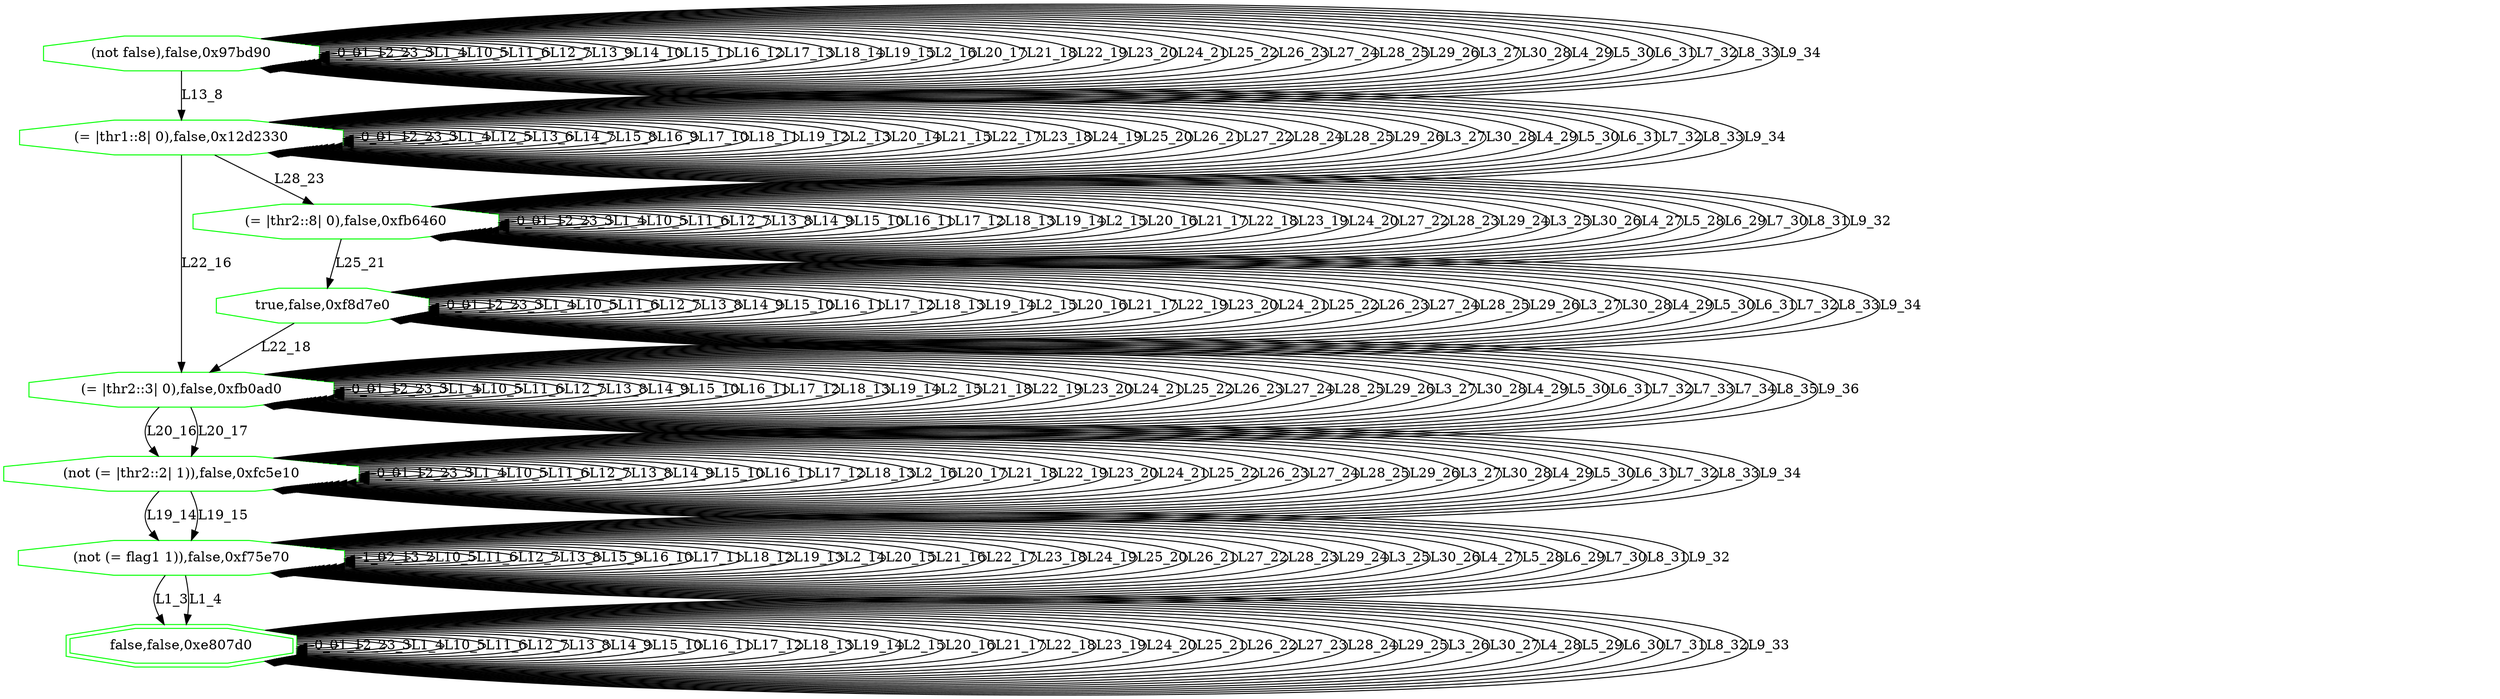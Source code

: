 digraph G {
0[label="(not false),false,0x97bd90", color=green,shape=octagon];
1[label="(= |thr1::8| 0),false,0x12d2330", color=green,shape=octagon];
2[label="(= |thr2::3| 0),false,0xfb0ad0", color=green,shape=octagon];
3[label="(not (= |thr2::2| 1)),false,0xfc5e10", color=green,shape=octagon];
4[label="(not (= flag1 1)),false,0xf75e70", color=green,shape=octagon];
5[label="false,false,0xe807d0", color=green,shape=doubleoctagon];
6[label="(= |thr2::8| 0),false,0xfb6460", color=green,shape=octagon];
7[label="true,false,0xf8d7e0", color=green,shape=octagon];
0->0 [label="0_0"];
0->0 [label="1_1"];
0->0 [label="2_2"];
0->0 [label="3_3"];
0->0 [label="L1_4"];
0->0 [label="L10_5"];
0->0 [label="L11_6"];
0->0 [label="L12_7"];
0->1 [label="L13_8"];
0->0 [label="L13_9"];
0->0 [label="L14_10"];
0->0 [label="L15_11"];
0->0 [label="L16_12"];
0->0 [label="L17_13"];
0->0 [label="L18_14"];
0->0 [label="L19_15"];
0->0 [label="L2_16"];
0->0 [label="L20_17"];
0->0 [label="L21_18"];
0->0 [label="L22_19"];
0->0 [label="L23_20"];
0->0 [label="L24_21"];
0->0 [label="L25_22"];
0->0 [label="L26_23"];
0->0 [label="L27_24"];
0->0 [label="L28_25"];
0->0 [label="L29_26"];
0->0 [label="L3_27"];
0->0 [label="L30_28"];
0->0 [label="L4_29"];
0->0 [label="L5_30"];
0->0 [label="L6_31"];
0->0 [label="L7_32"];
0->0 [label="L8_33"];
0->0 [label="L9_34"];
1->1 [label="0_0"];
1->1 [label="1_1"];
1->1 [label="2_2"];
1->1 [label="3_3"];
1->1 [label="L1_4"];
1->1 [label="L12_5"];
1->1 [label="L13_6"];
1->1 [label="L14_7"];
1->1 [label="L15_8"];
1->1 [label="L16_9"];
1->1 [label="L17_10"];
1->1 [label="L18_11"];
1->1 [label="L19_12"];
1->1 [label="L2_13"];
1->1 [label="L20_14"];
1->1 [label="L21_15"];
1->2 [label="L22_16"];
1->1 [label="L22_17"];
1->1 [label="L23_18"];
1->1 [label="L24_19"];
1->1 [label="L25_20"];
1->1 [label="L26_21"];
1->1 [label="L27_22"];
1->6 [label="L28_23"];
1->1 [label="L28_24"];
1->1 [label="L28_25"];
1->1 [label="L29_26"];
1->1 [label="L3_27"];
1->1 [label="L30_28"];
1->1 [label="L4_29"];
1->1 [label="L5_30"];
1->1 [label="L6_31"];
1->1 [label="L7_32"];
1->1 [label="L8_33"];
1->1 [label="L9_34"];
2->2 [label="0_0"];
2->2 [label="1_1"];
2->2 [label="2_2"];
2->2 [label="3_3"];
2->2 [label="L1_4"];
2->2 [label="L10_5"];
2->2 [label="L11_6"];
2->2 [label="L12_7"];
2->2 [label="L13_8"];
2->2 [label="L14_9"];
2->2 [label="L15_10"];
2->2 [label="L16_11"];
2->2 [label="L17_12"];
2->2 [label="L18_13"];
2->2 [label="L19_14"];
2->2 [label="L2_15"];
2->3 [label="L20_16"];
2->3 [label="L20_17"];
2->2 [label="L21_18"];
2->2 [label="L22_19"];
2->2 [label="L23_20"];
2->2 [label="L24_21"];
2->2 [label="L25_22"];
2->2 [label="L26_23"];
2->2 [label="L27_24"];
2->2 [label="L28_25"];
2->2 [label="L29_26"];
2->2 [label="L3_27"];
2->2 [label="L30_28"];
2->2 [label="L4_29"];
2->2 [label="L5_30"];
2->2 [label="L6_31"];
2->2 [label="L7_32"];
2->2 [label="L7_33"];
2->2 [label="L7_34"];
2->2 [label="L8_35"];
2->2 [label="L9_36"];
3->3 [label="0_0"];
3->3 [label="1_1"];
3->3 [label="2_2"];
3->3 [label="3_3"];
3->3 [label="L1_4"];
3->3 [label="L10_5"];
3->3 [label="L11_6"];
3->3 [label="L12_7"];
3->3 [label="L13_8"];
3->3 [label="L14_9"];
3->3 [label="L15_10"];
3->3 [label="L16_11"];
3->3 [label="L17_12"];
3->3 [label="L18_13"];
3->4 [label="L19_14"];
3->4 [label="L19_15"];
3->3 [label="L2_16"];
3->3 [label="L20_17"];
3->3 [label="L21_18"];
3->3 [label="L22_19"];
3->3 [label="L23_20"];
3->3 [label="L24_21"];
3->3 [label="L25_22"];
3->3 [label="L26_23"];
3->3 [label="L27_24"];
3->3 [label="L28_25"];
3->3 [label="L29_26"];
3->3 [label="L3_27"];
3->3 [label="L30_28"];
3->3 [label="L4_29"];
3->3 [label="L5_30"];
3->3 [label="L6_31"];
3->3 [label="L7_32"];
3->3 [label="L8_33"];
3->3 [label="L9_34"];
4->4 [label="1_0"];
4->4 [label="2_1"];
4->4 [label="3_2"];
4->5 [label="L1_3"];
4->5 [label="L1_4"];
4->4 [label="L10_5"];
4->4 [label="L11_6"];
4->4 [label="L12_7"];
4->4 [label="L13_8"];
4->4 [label="L15_9"];
4->4 [label="L16_10"];
4->4 [label="L17_11"];
4->4 [label="L18_12"];
4->4 [label="L19_13"];
4->4 [label="L2_14"];
4->4 [label="L20_15"];
4->4 [label="L21_16"];
4->4 [label="L22_17"];
4->4 [label="L23_18"];
4->4 [label="L24_19"];
4->4 [label="L25_20"];
4->4 [label="L26_21"];
4->4 [label="L27_22"];
4->4 [label="L28_23"];
4->4 [label="L29_24"];
4->4 [label="L3_25"];
4->4 [label="L30_26"];
4->4 [label="L4_27"];
4->4 [label="L5_28"];
4->4 [label="L6_29"];
4->4 [label="L7_30"];
4->4 [label="L8_31"];
4->4 [label="L9_32"];
5->5 [label="0_0"];
5->5 [label="1_1"];
5->5 [label="2_2"];
5->5 [label="3_3"];
5->5 [label="L1_4"];
5->5 [label="L10_5"];
5->5 [label="L11_6"];
5->5 [label="L12_7"];
5->5 [label="L13_8"];
5->5 [label="L14_9"];
5->5 [label="L15_10"];
5->5 [label="L16_11"];
5->5 [label="L17_12"];
5->5 [label="L18_13"];
5->5 [label="L19_14"];
5->5 [label="L2_15"];
5->5 [label="L20_16"];
5->5 [label="L21_17"];
5->5 [label="L22_18"];
5->5 [label="L23_19"];
5->5 [label="L24_20"];
5->5 [label="L25_21"];
5->5 [label="L26_22"];
5->5 [label="L27_23"];
5->5 [label="L28_24"];
5->5 [label="L29_25"];
5->5 [label="L3_26"];
5->5 [label="L30_27"];
5->5 [label="L4_28"];
5->5 [label="L5_29"];
5->5 [label="L6_30"];
5->5 [label="L7_31"];
5->5 [label="L8_32"];
5->5 [label="L9_33"];
6->6 [label="0_0"];
6->6 [label="1_1"];
6->6 [label="2_2"];
6->6 [label="3_3"];
6->6 [label="L1_4"];
6->6 [label="L10_5"];
6->6 [label="L11_6"];
6->6 [label="L12_7"];
6->6 [label="L13_8"];
6->6 [label="L14_9"];
6->6 [label="L15_10"];
6->6 [label="L16_11"];
6->6 [label="L17_12"];
6->6 [label="L18_13"];
6->6 [label="L19_14"];
6->6 [label="L2_15"];
6->6 [label="L20_16"];
6->6 [label="L21_17"];
6->6 [label="L22_18"];
6->6 [label="L23_19"];
6->6 [label="L24_20"];
6->7 [label="L25_21"];
6->6 [label="L27_22"];
6->6 [label="L28_23"];
6->6 [label="L29_24"];
6->6 [label="L3_25"];
6->6 [label="L30_26"];
6->6 [label="L4_27"];
6->6 [label="L5_28"];
6->6 [label="L6_29"];
6->6 [label="L7_30"];
6->6 [label="L8_31"];
6->6 [label="L9_32"];
7->7 [label="0_0"];
7->7 [label="1_1"];
7->7 [label="2_2"];
7->7 [label="3_3"];
7->7 [label="L1_4"];
7->7 [label="L10_5"];
7->7 [label="L11_6"];
7->7 [label="L12_7"];
7->7 [label="L13_8"];
7->7 [label="L14_9"];
7->7 [label="L15_10"];
7->7 [label="L16_11"];
7->7 [label="L17_12"];
7->7 [label="L18_13"];
7->7 [label="L19_14"];
7->7 [label="L2_15"];
7->7 [label="L20_16"];
7->7 [label="L21_17"];
7->2 [label="L22_18"];
7->7 [label="L22_19"];
7->7 [label="L23_20"];
7->7 [label="L24_21"];
7->7 [label="L25_22"];
7->7 [label="L26_23"];
7->7 [label="L27_24"];
7->7 [label="L28_25"];
7->7 [label="L29_26"];
7->7 [label="L3_27"];
7->7 [label="L30_28"];
7->7 [label="L4_29"];
7->7 [label="L5_30"];
7->7 [label="L6_31"];
7->7 [label="L7_32"];
7->7 [label="L8_33"];
7->7 [label="L9_34"];
}
